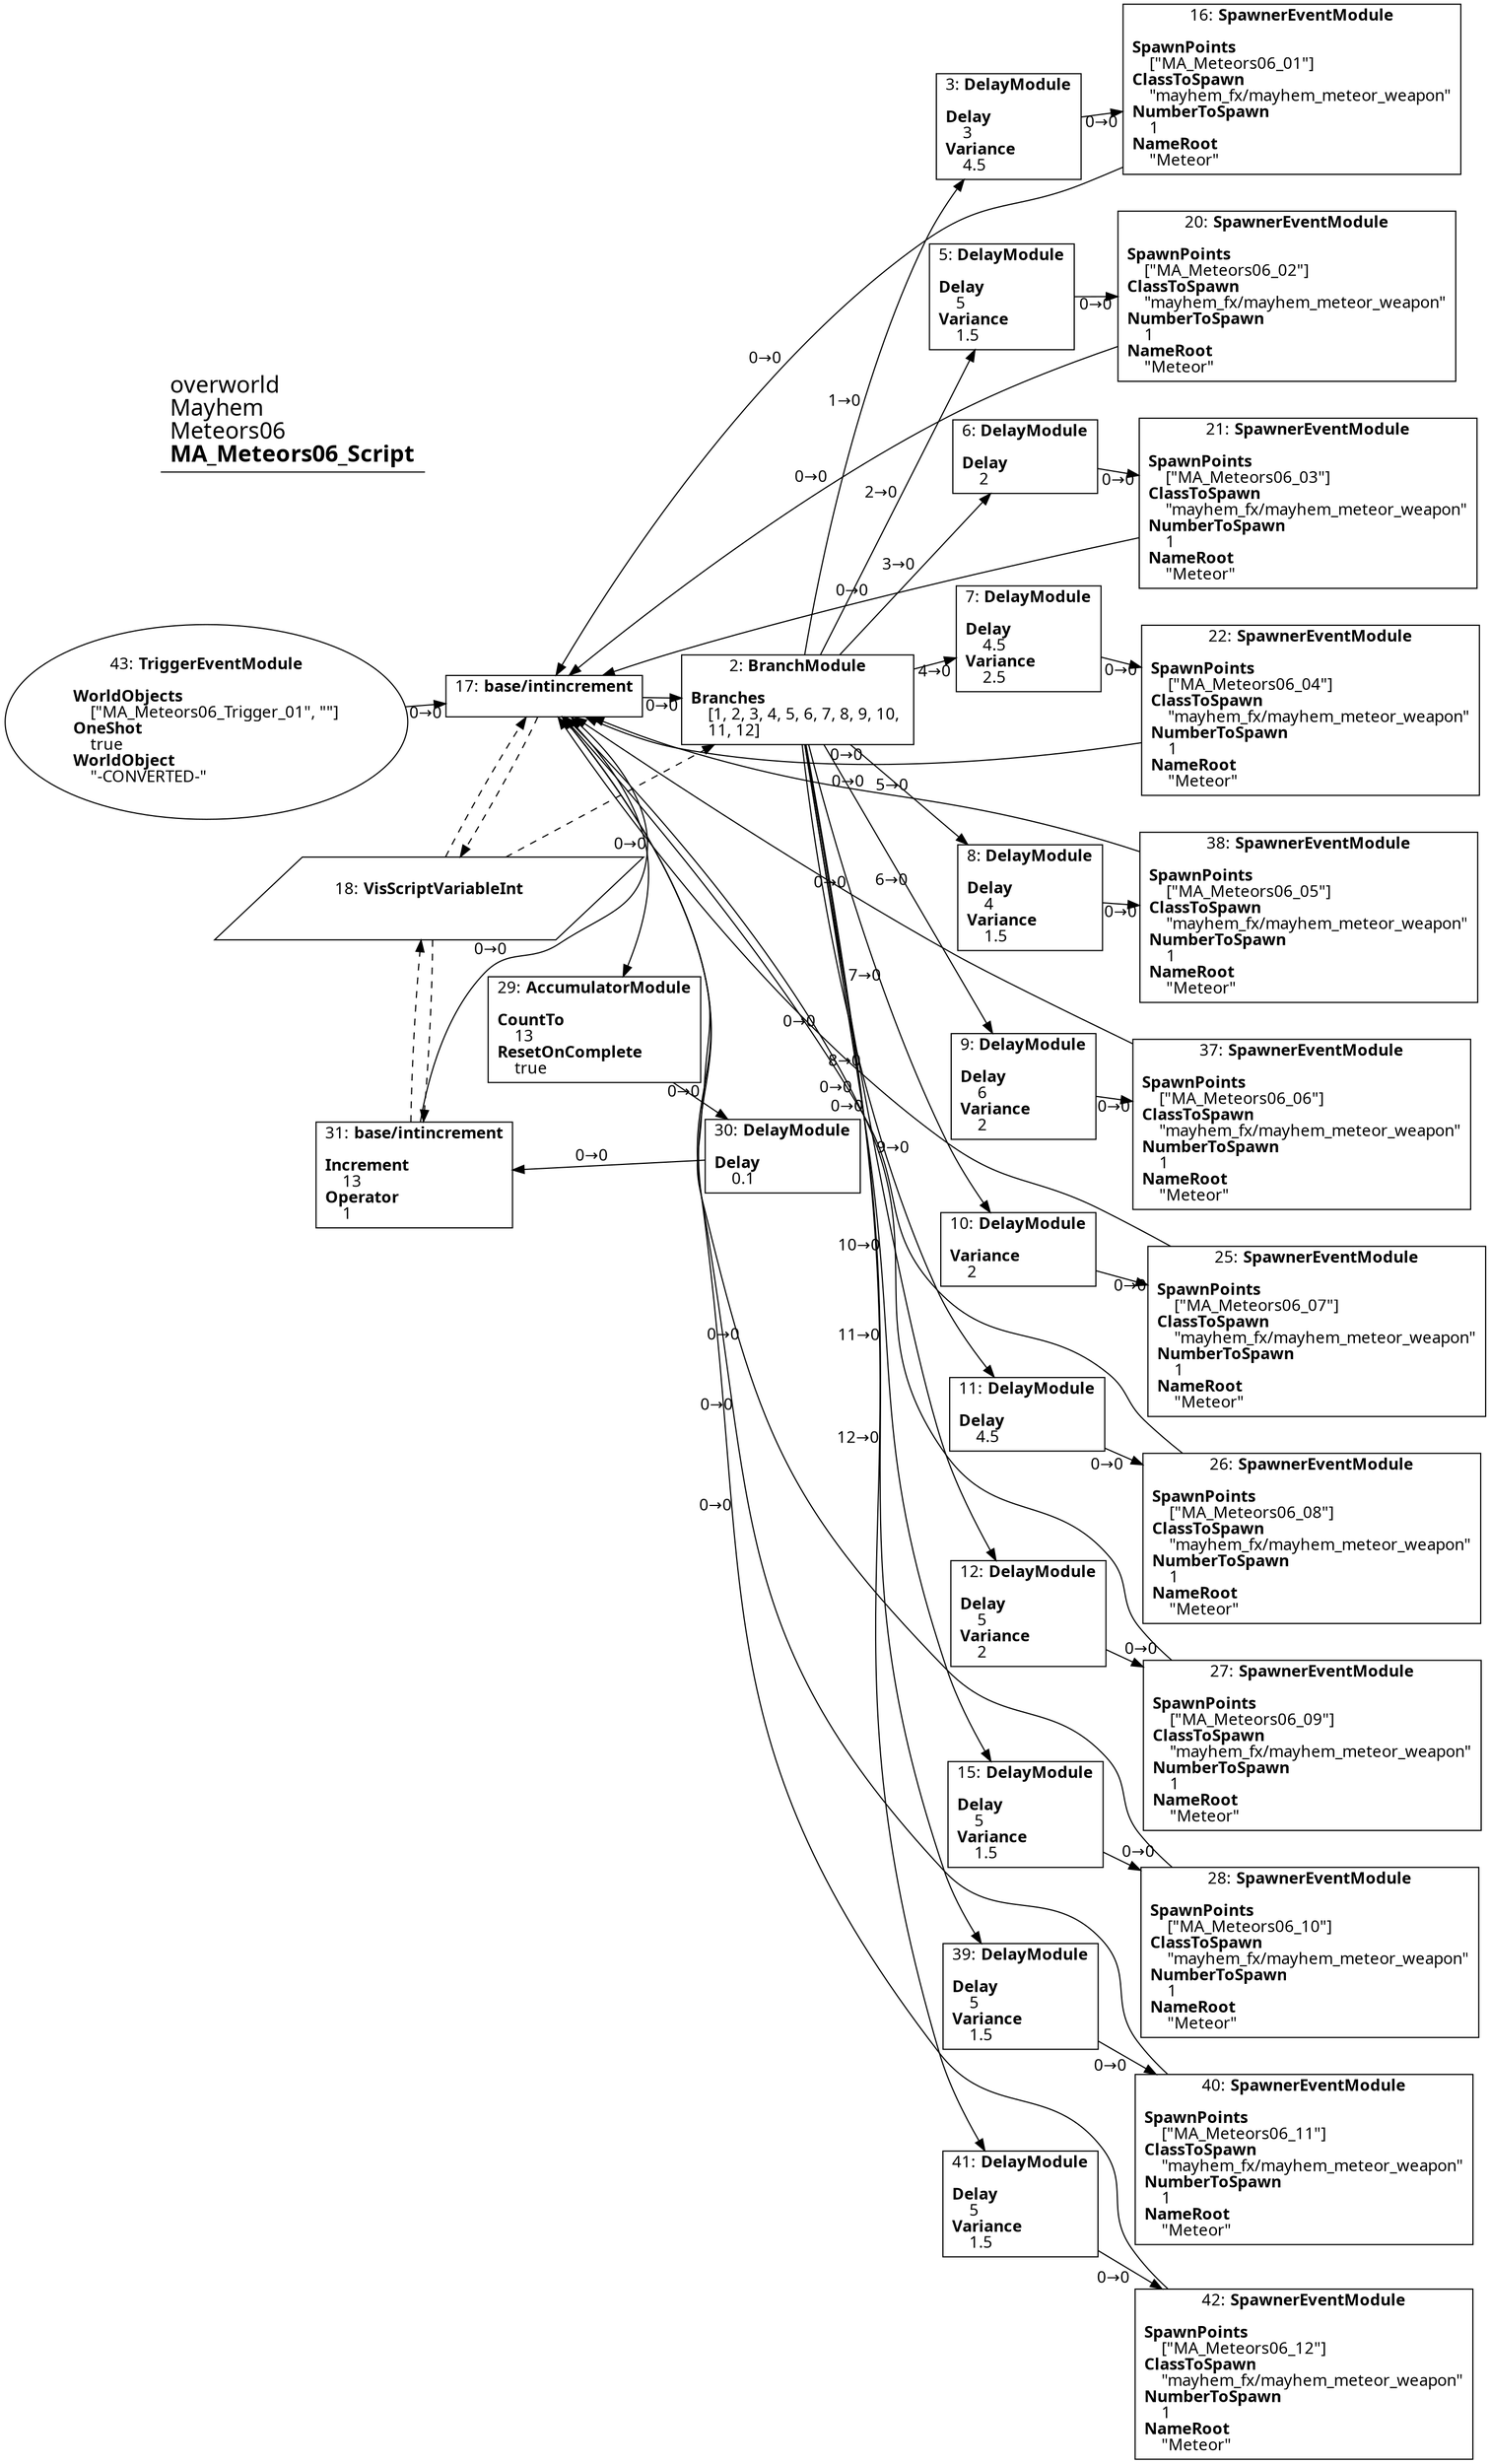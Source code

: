 digraph {
    layout = fdp;
    overlap = prism;
    sep = "+16";
    splines = spline;

    node [ shape = box ];

    graph [ fontname = "Segoe UI" ];
    node [ fontname = "Segoe UI" ];
    edge [ fontname = "Segoe UI" ];

    2 [ label = <2: <b>BranchModule</b><br/><br/><b>Branches</b><br align="left"/>    [1, 2, 3, 4, 5, 6, 7, 8, 9, 10, <br align="left"/>    11, 12]<br align="left"/>> ];
    2 [ pos = "0.47500002,-0.083000004!" ];
    2 -> 5 [ label = "2→0" ];
    2 -> 6 [ label = "3→0" ];
    2 -> 7 [ label = "4→0" ];
    2 -> 8 [ label = "5→0" ];
    2 -> 10 [ label = "7→0" ];
    2 -> 11 [ label = "8→0" ];
    2 -> 12 [ label = "9→0" ];
    2 -> 15 [ label = "10→0" ];
    2 -> 39 [ label = "11→0" ];
    2 -> 41 [ label = "12→0" ];
    2 -> 3 [ label = "1→0" ];
    2 -> 9 [ label = "6→0" ];
    18 -> 2 [ style = dashed ];

    3 [ label = <3: <b>DelayModule</b><br/><br/><b>Delay</b><br align="left"/>    3<br align="left"/><b>Variance</b><br align="left"/>    4.5<br align="left"/>> ];
    3 [ pos = "1.013,0.35200003!" ];
    3 -> 16 [ label = "0→0" ];

    5 [ label = <5: <b>DelayModule</b><br/><br/><b>Delay</b><br align="left"/>    5<br align="left"/><b>Variance</b><br align="left"/>    1.5<br align="left"/>> ];
    5 [ pos = "1.0150001,0.148!" ];
    5 -> 20 [ label = "0→0" ];

    6 [ label = <6: <b>DelayModule</b><br/><br/><b>Delay</b><br align="left"/>    2<br align="left"/>> ];
    6 [ pos = "1.0150001,-0.034!" ];
    6 -> 21 [ label = "0→0" ];

    7 [ label = <7: <b>DelayModule</b><br/><br/><b>Delay</b><br align="left"/>    4.5<br align="left"/><b>Variance</b><br align="left"/>    2.5<br align="left"/>> ];
    7 [ pos = "1.0150001,-0.22100002!" ];
    7 -> 22 [ label = "0→0" ];

    8 [ label = <8: <b>DelayModule</b><br/><br/><b>Delay</b><br align="left"/>    4<br align="left"/><b>Variance</b><br align="left"/>    1.5<br align="left"/>> ];
    8 [ pos = "1.0150001,-0.41700003!" ];
    8 -> 38 [ label = "0→0" ];

    9 [ label = <9: <b>DelayModule</b><br/><br/><b>Delay</b><br align="left"/>    6<br align="left"/><b>Variance</b><br align="left"/>    2<br align="left"/>> ];
    9 [ pos = "1.0150001,-0.609!" ];
    9 -> 37 [ label = "0→0" ];

    10 [ label = <10: <b>DelayModule</b><br/><br/><b>Variance</b><br align="left"/>    2<br align="left"/>> ];
    10 [ pos = "1.011,-0.813!" ];
    10 -> 25 [ label = "0→0" ];

    11 [ label = <11: <b>DelayModule</b><br/><br/><b>Delay</b><br align="left"/>    4.5<br align="left"/>> ];
    11 [ pos = "1.011,-1!" ];
    11 -> 26 [ label = "0→0" ];

    12 [ label = <12: <b>DelayModule</b><br/><br/><b>Delay</b><br align="left"/>    5<br align="left"/><b>Variance</b><br align="left"/>    2<br align="left"/>> ];
    12 [ pos = "1.019,-1.189!" ];
    12 -> 27 [ label = "0→0" ];

    15 [ label = <15: <b>DelayModule</b><br/><br/><b>Delay</b><br align="left"/>    5<br align="left"/><b>Variance</b><br align="left"/>    1.5<br align="left"/>> ];
    15 [ pos = "1.021,-1.378!" ];
    15 -> 28 [ label = "0→0" ];

    16 [ label = <16: <b>SpawnerEventModule</b><br/><br/><b>SpawnPoints</b><br align="left"/>    [&quot;MA_Meteors06_01&quot;]<br align="left"/><b>ClassToSpawn</b><br align="left"/>    &quot;mayhem_fx/mayhem_meteor_weapon&quot;<br align="left"/><b>NumberToSpawn</b><br align="left"/>    1<br align="left"/><b>NameRoot</b><br align="left"/>    &quot;Meteor&quot;<br align="left"/>> ];
    16 [ pos = "1.2190001,0.351!" ];
    16 -> 17 [ label = "0→0" ];

    17 [ label = <17: <b>base/intincrement</b><br/><br/>> ];
    17 [ pos = "0.09900001,-0.082!" ];
    17 -> 2 [ label = "0→0" ];
    17 -> 29 [ label = "0→0" ];
    18 -> 17 [ style = dashed ];
    17 -> 18 [ style = dashed ];

    18 [ label = <18: <b>VisScriptVariableInt</b><br/><br/>> ];
    18 [ shape = parallelogram ]
    18 [ pos = "0.035,-0.30100003!" ];

    20 [ label = <20: <b>SpawnerEventModule</b><br/><br/><b>SpawnPoints</b><br align="left"/>    [&quot;MA_Meteors06_02&quot;]<br align="left"/><b>ClassToSpawn</b><br align="left"/>    &quot;mayhem_fx/mayhem_meteor_weapon&quot;<br align="left"/><b>NumberToSpawn</b><br align="left"/>    1<br align="left"/><b>NameRoot</b><br align="left"/>    &quot;Meteor&quot;<br align="left"/>> ];
    20 [ pos = "1.2240001,0.132!" ];
    20 -> 17 [ label = "0→0" ];

    21 [ label = <21: <b>SpawnerEventModule</b><br/><br/><b>SpawnPoints</b><br align="left"/>    [&quot;MA_Meteors06_03&quot;]<br align="left"/><b>ClassToSpawn</b><br align="left"/>    &quot;mayhem_fx/mayhem_meteor_weapon&quot;<br align="left"/><b>NumberToSpawn</b><br align="left"/>    1<br align="left"/><b>NameRoot</b><br align="left"/>    &quot;Meteor&quot;<br align="left"/>> ];
    21 [ pos = "1.23,-0.080000006!" ];
    21 -> 17 [ label = "0→0" ];

    22 [ label = <22: <b>SpawnerEventModule</b><br/><br/><b>SpawnPoints</b><br align="left"/>    [&quot;MA_Meteors06_04&quot;]<br align="left"/><b>ClassToSpawn</b><br align="left"/>    &quot;mayhem_fx/mayhem_meteor_weapon&quot;<br align="left"/><b>NumberToSpawn</b><br align="left"/>    1<br align="left"/><b>NameRoot</b><br align="left"/>    &quot;Meteor&quot;<br align="left"/>> ];
    22 [ pos = "1.23,-0.27800003!" ];
    22 -> 17 [ label = "0→0" ];

    25 [ label = <25: <b>SpawnerEventModule</b><br/><br/><b>SpawnPoints</b><br align="left"/>    [&quot;MA_Meteors06_07&quot;]<br align="left"/><b>ClassToSpawn</b><br align="left"/>    &quot;mayhem_fx/mayhem_meteor_weapon&quot;<br align="left"/><b>NumberToSpawn</b><br align="left"/>    1<br align="left"/><b>NameRoot</b><br align="left"/>    &quot;Meteor&quot;<br align="left"/>> ];
    25 [ pos = "1.2360001,-0.89100003!" ];
    25 -> 17 [ label = "0→0" ];

    26 [ label = <26: <b>SpawnerEventModule</b><br/><br/><b>SpawnPoints</b><br align="left"/>    [&quot;MA_Meteors06_08&quot;]<br align="left"/><b>ClassToSpawn</b><br align="left"/>    &quot;mayhem_fx/mayhem_meteor_weapon&quot;<br align="left"/><b>NumberToSpawn</b><br align="left"/>    1<br align="left"/><b>NameRoot</b><br align="left"/>    &quot;Meteor&quot;<br align="left"/>> ];
    26 [ pos = "1.238,-1.102!" ];
    26 -> 17 [ label = "0→0" ];

    27 [ label = <27: <b>SpawnerEventModule</b><br/><br/><b>SpawnPoints</b><br align="left"/>    [&quot;MA_Meteors06_09&quot;]<br align="left"/><b>ClassToSpawn</b><br align="left"/>    &quot;mayhem_fx/mayhem_meteor_weapon&quot;<br align="left"/><b>NumberToSpawn</b><br align="left"/>    1<br align="left"/><b>NameRoot</b><br align="left"/>    &quot;Meteor&quot;<br align="left"/>> ];
    27 [ pos = "1.246,-1.309!" ];
    27 -> 17 [ label = "0→0" ];

    28 [ label = <28: <b>SpawnerEventModule</b><br/><br/><b>SpawnPoints</b><br align="left"/>    [&quot;MA_Meteors06_10&quot;]<br align="left"/><b>ClassToSpawn</b><br align="left"/>    &quot;mayhem_fx/mayhem_meteor_weapon&quot;<br align="left"/><b>NumberToSpawn</b><br align="left"/>    1<br align="left"/><b>NameRoot</b><br align="left"/>    &quot;Meteor&quot;<br align="left"/>> ];
    28 [ pos = "1.25,-1.5150001!" ];
    28 -> 17 [ label = "0→0" ];

    29 [ label = <29: <b>AccumulatorModule</b><br/><br/><b>CountTo</b><br align="left"/>    13<br align="left"/><b>ResetOnComplete</b><br align="left"/>    true<br align="left"/>> ];
    29 [ pos = "0.19100001,-0.44500002!" ];
    29 -> 30 [ label = "0→0" ];

    30 [ label = <30: <b>DelayModule</b><br/><br/><b>Delay</b><br align="left"/>    0.1<br align="left"/>> ];
    30 [ pos = "0.46,-0.67200005!" ];
    30 -> 31 [ label = "0→0" ];

    31 [ label = <31: <b>base/intincrement</b><br/><br/><b>Increment</b><br align="left"/>    13<br align="left"/><b>Operator</b><br align="left"/>    1<br align="left"/>> ];
    31 [ pos = "0.013,-0.674!" ];
    31 -> 17 [ label = "0→0" ];
    18 -> 31 [ style = dashed ];
    31 -> 18 [ style = dashed ];

    37 [ label = <37: <b>SpawnerEventModule</b><br/><br/><b>SpawnPoints</b><br align="left"/>    [&quot;MA_Meteors06_06&quot;]<br align="left"/><b>ClassToSpawn</b><br align="left"/>    &quot;mayhem_fx/mayhem_meteor_weapon&quot;<br align="left"/><b>NumberToSpawn</b><br align="left"/>    1<br align="left"/><b>NameRoot</b><br align="left"/>    &quot;Meteor&quot;<br align="left"/>> ];
    37 [ pos = "1.2240001,-0.68!" ];
    37 -> 17 [ label = "0→0" ];

    38 [ label = <38: <b>SpawnerEventModule</b><br/><br/><b>SpawnPoints</b><br align="left"/>    [&quot;MA_Meteors06_05&quot;]<br align="left"/><b>ClassToSpawn</b><br align="left"/>    &quot;mayhem_fx/mayhem_meteor_weapon&quot;<br align="left"/><b>NumberToSpawn</b><br align="left"/>    1<br align="left"/><b>NameRoot</b><br align="left"/>    &quot;Meteor&quot;<br align="left"/>> ];
    38 [ pos = "1.228,-0.47400004!" ];
    38 -> 17 [ label = "0→0" ];

    39 [ label = <39: <b>DelayModule</b><br/><br/><b>Delay</b><br align="left"/>    5<br align="left"/><b>Variance</b><br align="left"/>    1.5<br align="left"/>> ];
    39 [ pos = "1.019,-1.593!" ];
    39 -> 40 [ label = "0→0" ];

    40 [ label = <40: <b>SpawnerEventModule</b><br/><br/><b>SpawnPoints</b><br align="left"/>    [&quot;MA_Meteors06_11&quot;]<br align="left"/><b>ClassToSpawn</b><br align="left"/>    &quot;mayhem_fx/mayhem_meteor_weapon&quot;<br align="left"/><b>NumberToSpawn</b><br align="left"/>    1<br align="left"/><b>NameRoot</b><br align="left"/>    &quot;Meteor&quot;<br align="left"/>> ];
    40 [ pos = "1.248,-1.7340001!" ];
    40 -> 17 [ label = "0→0" ];

    41 [ label = <41: <b>DelayModule</b><br/><br/><b>Delay</b><br align="left"/>    5<br align="left"/><b>Variance</b><br align="left"/>    1.5<br align="left"/>> ];
    41 [ pos = "1.0220001,-1.8090001!" ];
    41 -> 42 [ label = "0→0" ];

    42 [ label = <42: <b>SpawnerEventModule</b><br/><br/><b>SpawnPoints</b><br align="left"/>    [&quot;MA_Meteors06_12&quot;]<br align="left"/><b>ClassToSpawn</b><br align="left"/>    &quot;mayhem_fx/mayhem_meteor_weapon&quot;<br align="left"/><b>NumberToSpawn</b><br align="left"/>    1<br align="left"/><b>NameRoot</b><br align="left"/>    &quot;Meteor&quot;<br align="left"/>> ];
    42 [ pos = "1.251,-1.95!" ];
    42 -> 17 [ label = "0→0" ];

    43 [ label = <43: <b>TriggerEventModule</b><br/><br/><b>WorldObjects</b><br align="left"/>    [&quot;MA_Meteors06_Trigger_01&quot;, &quot;&quot;]<br align="left"/><b>OneShot</b><br align="left"/>    true<br align="left"/><b>WorldObject</b><br align="left"/>    &quot;-CONVERTED-&quot;<br align="left"/>> ];
    43 [ shape = oval ]
    43 [ pos = "-0.18,-0.083000004!" ];
    43 -> 17 [ label = "0→0" ];

    title [ pos = "-0.18100001,0.35300002!" ];
    title [ shape = underline ];
    title [ label = <<font point-size="20">overworld<br align="left"/>Mayhem<br align="left"/>Meteors06<br align="left"/><b>MA_Meteors06_Script</b><br align="left"/></font>> ];
}
